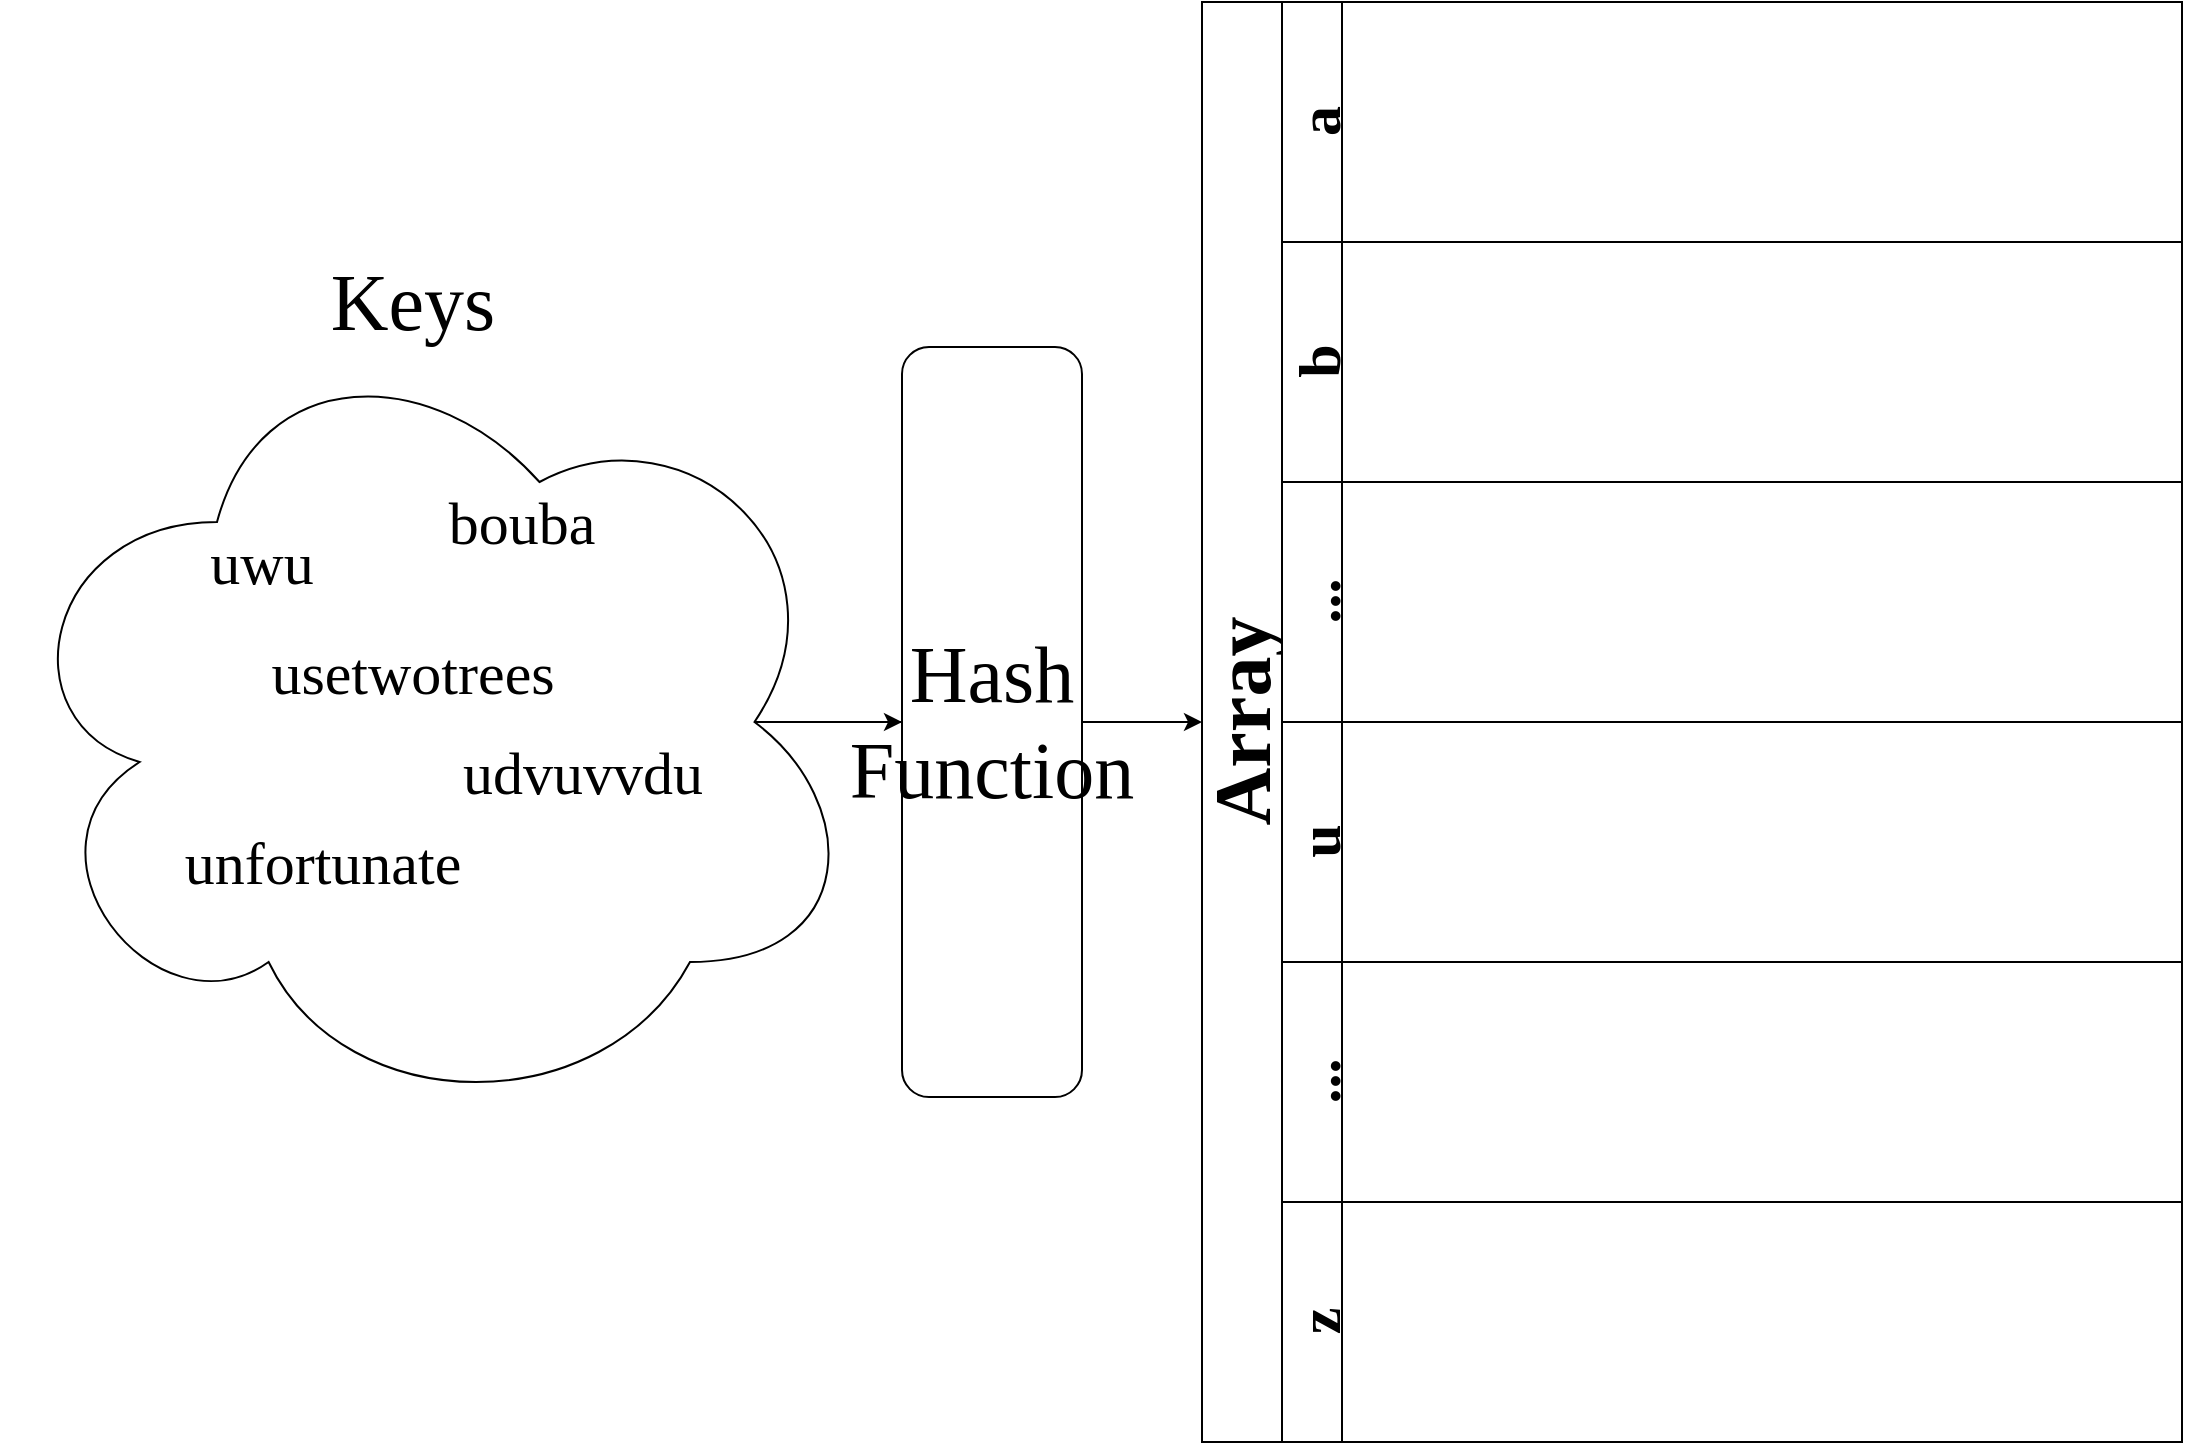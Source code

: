 <mxfile version="20.8.16"><diagram name="Page-1" id="oEpRgQnmP_7DHOuemOGV"><mxGraphModel dx="1793" dy="2043" grid="1" gridSize="10" guides="1" tooltips="1" connect="1" arrows="1" fold="1" page="1" pageScale="1" pageWidth="850" pageHeight="1100" math="0" shadow="0"><root><mxCell id="0"/><mxCell id="1" parent="0"/><mxCell id="3hBeoiqSvGJRgefHLX4G-26" style="edgeStyle=orthogonalEdgeStyle;rounded=0;orthogonalLoop=1;jettySize=auto;html=1;entryX=0;entryY=0.5;entryDx=0;entryDy=0;fontFamily=Times New Roman;fontSize=40;exitX=0.875;exitY=0.5;exitDx=0;exitDy=0;exitPerimeter=0;" edge="1" parent="1" source="3hBeoiqSvGJRgefHLX4G-1" target="3hBeoiqSvGJRgefHLX4G-11"><mxGeometry relative="1" as="geometry"><Array as="points"/></mxGeometry></mxCell><mxCell id="3hBeoiqSvGJRgefHLX4G-1" value="" style="ellipse;shape=cloud;whiteSpace=wrap;html=1;" vertex="1" parent="1"><mxGeometry x="20" y="80" width="430" height="400" as="geometry"/></mxCell><mxCell id="3hBeoiqSvGJRgefHLX4G-2" value="&lt;font style=&quot;font-size: 40px;&quot; face=&quot;Times New Roman&quot;&gt;Keys&lt;/font&gt;" style="text;html=1;align=center;verticalAlign=middle;resizable=0;points=[];autosize=1;strokeColor=none;fillColor=none;" vertex="1" parent="1"><mxGeometry x="170" y="40" width="110" height="60" as="geometry"/></mxCell><mxCell id="3hBeoiqSvGJRgefHLX4G-3" value="bouba" style="text;html=1;strokeColor=none;fillColor=none;align=center;verticalAlign=middle;whiteSpace=wrap;rounded=0;fontSize=30;fontFamily=Lucida Console;" vertex="1" parent="1"><mxGeometry x="250" y="165" width="60" height="30" as="geometry"/></mxCell><mxCell id="3hBeoiqSvGJRgefHLX4G-4" value="uwu" style="text;html=1;strokeColor=none;fillColor=none;align=center;verticalAlign=middle;whiteSpace=wrap;rounded=0;fontSize=30;fontFamily=Lucida Console;" vertex="1" parent="1"><mxGeometry x="120" y="185" width="60" height="30" as="geometry"/></mxCell><mxCell id="3hBeoiqSvGJRgefHLX4G-5" value="usetwotrees" style="text;html=1;align=center;verticalAlign=middle;resizable=0;points=[];autosize=1;strokeColor=none;fillColor=none;fontSize=30;fontFamily=Lucida Console;" vertex="1" parent="1"><mxGeometry x="115" y="230" width="220" height="50" as="geometry"/></mxCell><mxCell id="3hBeoiqSvGJRgefHLX4G-6" value="udvuvvdu" style="text;html=1;align=center;verticalAlign=middle;resizable=0;points=[];autosize=1;strokeColor=none;fillColor=none;fontSize=30;fontFamily=Lucida Console;" vertex="1" parent="1"><mxGeometry x="225" y="280" width="170" height="50" as="geometry"/></mxCell><mxCell id="3hBeoiqSvGJRgefHLX4G-8" value="&lt;div&gt;unfortunate&lt;/div&gt;" style="text;html=1;align=center;verticalAlign=middle;resizable=0;points=[];autosize=1;strokeColor=none;fillColor=none;fontSize=30;fontFamily=Lucida Console;" vertex="1" parent="1"><mxGeometry x="70" y="325" width="220" height="50" as="geometry"/></mxCell><mxCell id="3hBeoiqSvGJRgefHLX4G-31" style="edgeStyle=orthogonalEdgeStyle;rounded=0;orthogonalLoop=1;jettySize=auto;html=1;exitX=1;exitY=0.5;exitDx=0;exitDy=0;entryX=0;entryY=0.5;entryDx=0;entryDy=0;fontFamily=Lucida Console;fontSize=30;" edge="1" parent="1" source="3hBeoiqSvGJRgefHLX4G-11" target="3hBeoiqSvGJRgefHLX4G-27"><mxGeometry relative="1" as="geometry"/></mxCell><mxCell id="3hBeoiqSvGJRgefHLX4G-11" value="&lt;font style=&quot;font-size: 40px;&quot; face=&quot;Times New Roman&quot;&gt;Hash Function&lt;/font&gt;" style="rounded=1;whiteSpace=wrap;html=1;fontFamily=Lucida Console;fontSize=30;" vertex="1" parent="1"><mxGeometry x="470" y="92.5" width="90" height="375" as="geometry"/></mxCell><mxCell id="3hBeoiqSvGJRgefHLX4G-27" value="&lt;font face=&quot;Lucida Console&quot;&gt;Array&lt;/font&gt;" style="swimlane;childLayout=stackLayout;resizeParent=1;resizeParentMax=0;horizontal=0;startSize=40;horizontalStack=0;html=1;fontFamily=Times New Roman;fontSize=40;" vertex="1" parent="1"><mxGeometry x="620" y="-80" width="490" height="720" as="geometry"/></mxCell><mxCell id="3hBeoiqSvGJRgefHLX4G-28" value="&lt;font style=&quot;font-size: 30px;&quot; face=&quot;Lucida Console&quot;&gt;a&lt;/font&gt;" style="swimlane;startSize=30;horizontal=0;html=1;fontFamily=Times New Roman;fontSize=40;" vertex="1" parent="3hBeoiqSvGJRgefHLX4G-27"><mxGeometry x="40" width="450" height="120" as="geometry"/></mxCell><mxCell id="3hBeoiqSvGJRgefHLX4G-29" value="&lt;font style=&quot;font-size: 30px;&quot; face=&quot;Lucida Console&quot;&gt;b&lt;/font&gt;" style="swimlane;startSize=30;horizontal=0;html=1;fontFamily=Times New Roman;fontSize=40;" vertex="1" parent="3hBeoiqSvGJRgefHLX4G-27"><mxGeometry x="40" y="120" width="450" height="120" as="geometry"/></mxCell><mxCell id="3hBeoiqSvGJRgefHLX4G-30" value="&lt;font style=&quot;font-size: 30px;&quot; face=&quot;Lucida Console&quot;&gt;...&lt;/font&gt;" style="swimlane;startSize=30;horizontal=0;html=1;fontFamily=Times New Roman;fontSize=40;" vertex="1" parent="3hBeoiqSvGJRgefHLX4G-27"><mxGeometry x="40" y="240" width="450" height="120" as="geometry"/></mxCell><mxCell id="3hBeoiqSvGJRgefHLX4G-34" value="&lt;font style=&quot;font-size: 30px;&quot; face=&quot;Lucida Console&quot;&gt;u&lt;/font&gt;" style="swimlane;startSize=30;horizontal=0;html=1;fontFamily=Times New Roman;fontSize=40;" vertex="1" parent="3hBeoiqSvGJRgefHLX4G-27"><mxGeometry x="40" y="360" width="450" height="120" as="geometry"/></mxCell><mxCell id="3hBeoiqSvGJRgefHLX4G-33" value="&lt;font style=&quot;font-size: 30px;&quot; face=&quot;Lucida Console&quot;&gt;...&lt;br&gt;&lt;/font&gt;" style="swimlane;startSize=30;horizontal=0;html=1;fontFamily=Times New Roman;fontSize=40;" vertex="1" parent="3hBeoiqSvGJRgefHLX4G-27"><mxGeometry x="40" y="480" width="450" height="120" as="geometry"/></mxCell><mxCell id="3hBeoiqSvGJRgefHLX4G-32" value="&lt;font style=&quot;font-size: 30px;&quot; face=&quot;Lucida Console&quot;&gt;z&lt;/font&gt;" style="swimlane;startSize=30;horizontal=0;html=1;fontFamily=Times New Roman;fontSize=40;" vertex="1" parent="3hBeoiqSvGJRgefHLX4G-27"><mxGeometry x="40" y="600" width="450" height="120" as="geometry"/></mxCell></root></mxGraphModel></diagram></mxfile>